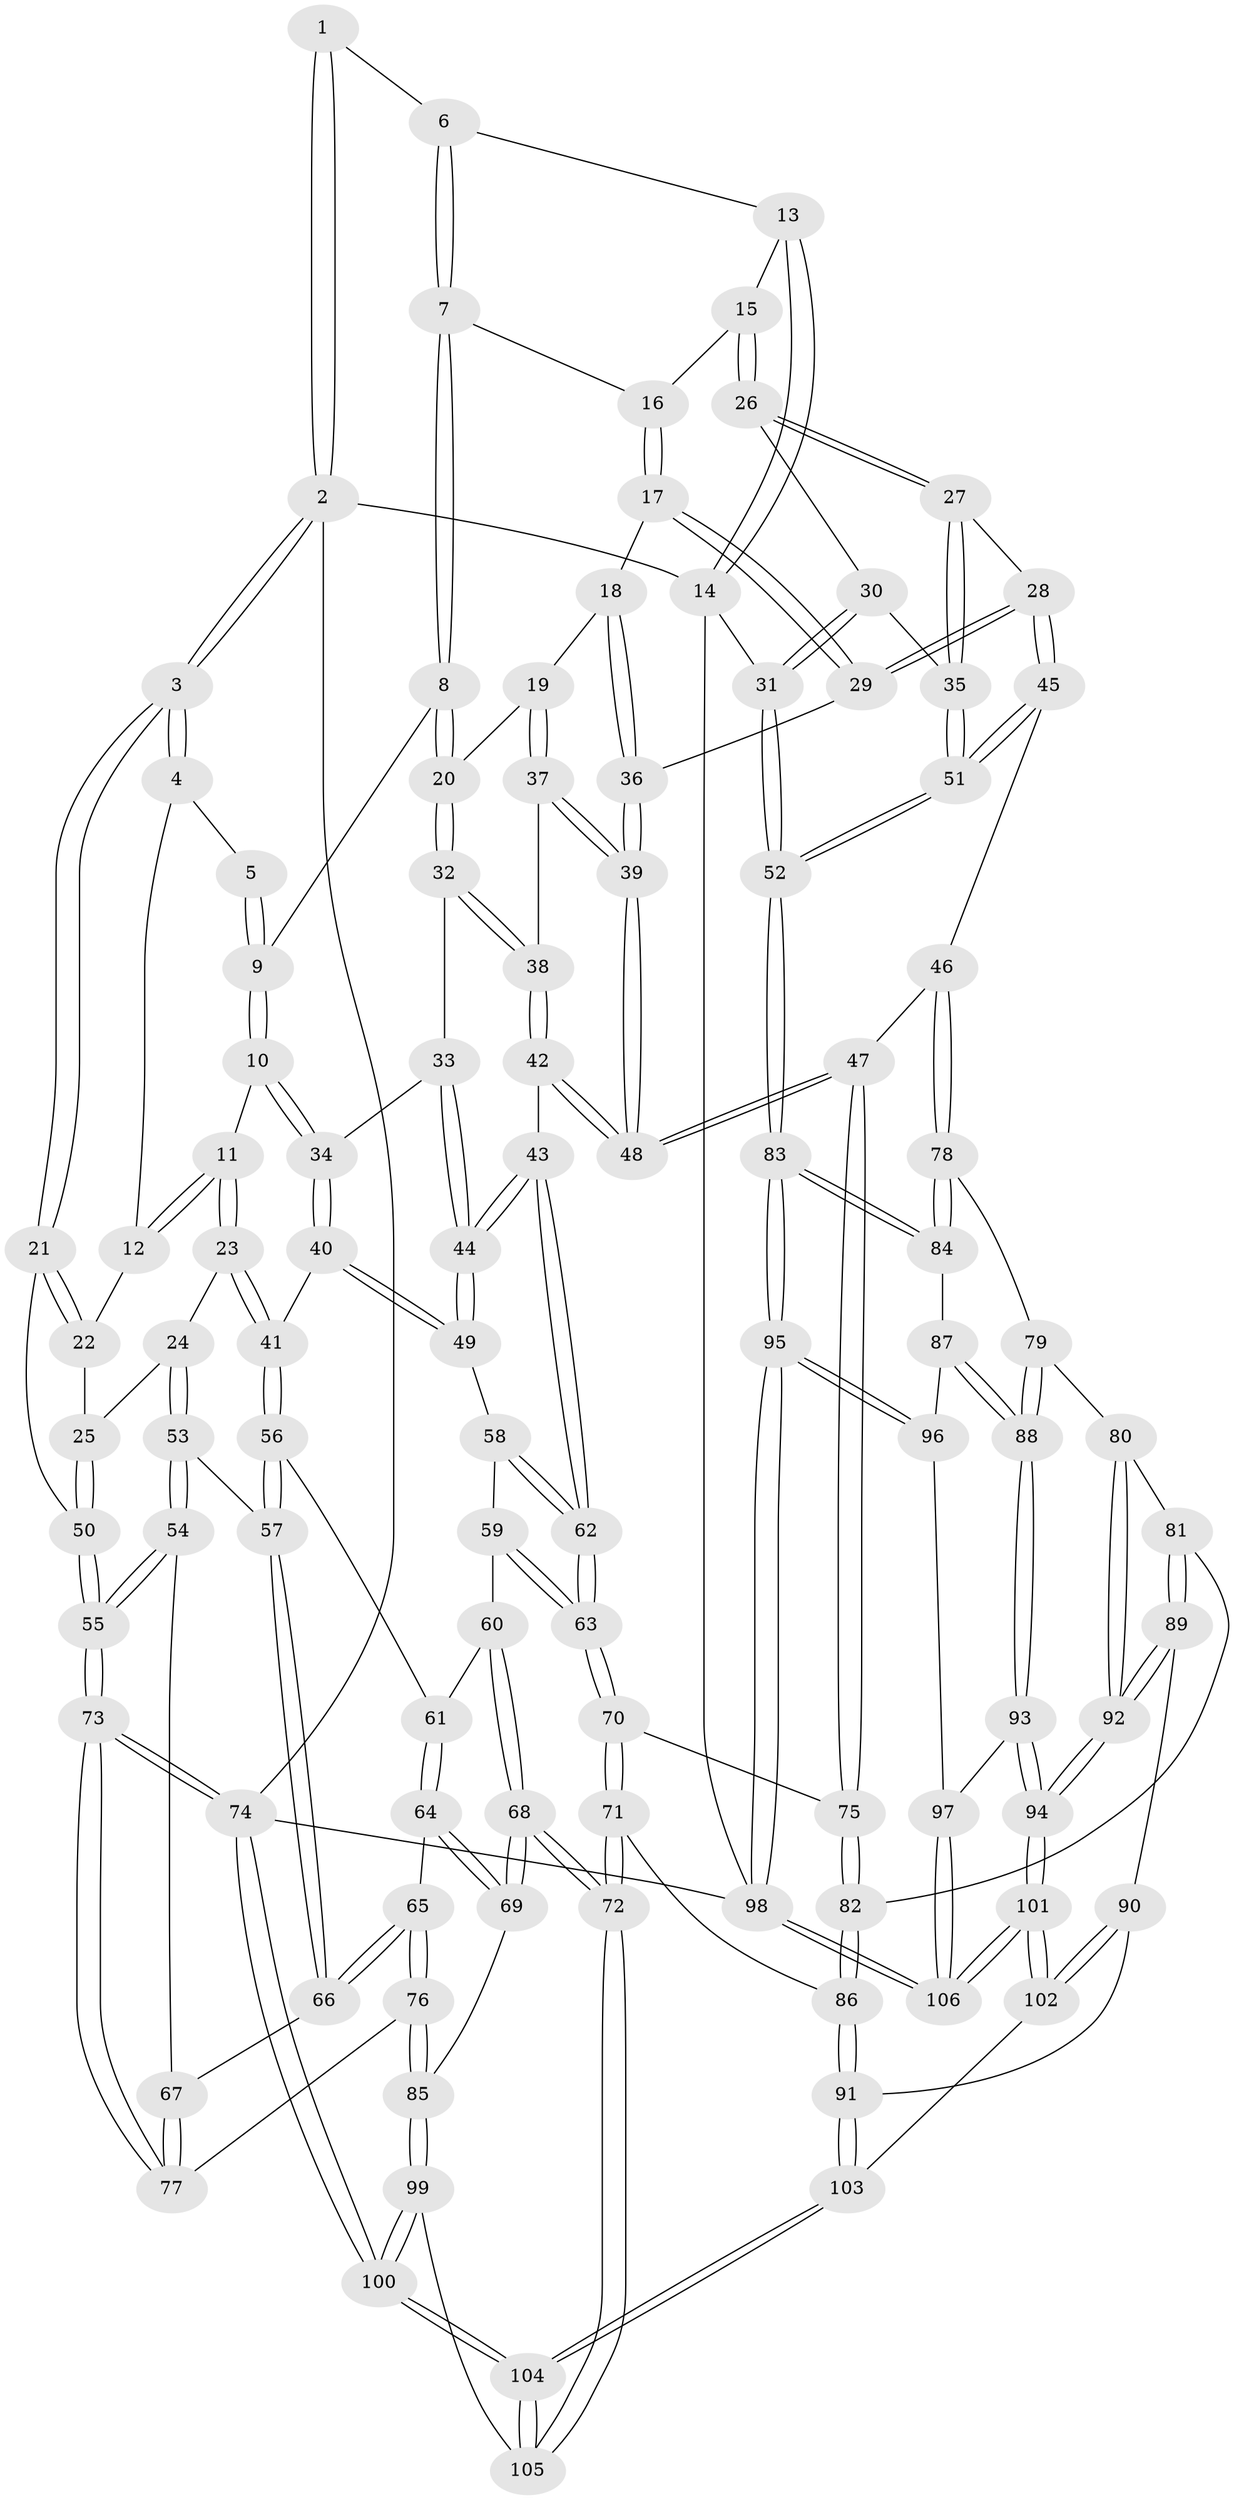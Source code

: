 // Generated by graph-tools (version 1.1) at 2025/11/02/27/25 16:11:56]
// undirected, 106 vertices, 262 edges
graph export_dot {
graph [start="1"]
  node [color=gray90,style=filled];
  1 [pos="+0.3656409270456809+0"];
  2 [pos="+0+0"];
  3 [pos="+0+0"];
  4 [pos="+0.19007800161905938+0.11573990602510881"];
  5 [pos="+0.28966650701760527+0.07775725157699259"];
  6 [pos="+0.7104352706022125+0"];
  7 [pos="+0.6743111508686441+0.10273583443913965"];
  8 [pos="+0.638971900468083+0.15951883394936972"];
  9 [pos="+0.3203158166354066+0.11891001015220602"];
  10 [pos="+0.3446242203874301+0.31061104349288565"];
  11 [pos="+0.15237243255782681+0.259326729682463"];
  12 [pos="+0.1330054450624302+0.24474709383175372"];
  13 [pos="+0.8222944736513633+0"];
  14 [pos="+1+0"];
  15 [pos="+0.9732549008143344+0.27135009201896254"];
  16 [pos="+0.8790430820865797+0.25506720369426306"];
  17 [pos="+0.8402807229944531+0.365376848699597"];
  18 [pos="+0.7035991410002727+0.3165823395202003"];
  19 [pos="+0.6321627080544173+0.2447839327054724"];
  20 [pos="+0.6181110283195839+0.21946280163566964"];
  21 [pos="+0+0.02079635832483203"];
  22 [pos="+0.11553434114034361+0.24760742534866462"];
  23 [pos="+0.17689924979293956+0.42789662963290753"];
  24 [pos="+0.09696581290651171+0.4720500715595765"];
  25 [pos="+0.027509632138635137+0.4256785549708668"];
  26 [pos="+1+0.2802766492641721"];
  27 [pos="+0.891573207314007+0.44312655925243905"];
  28 [pos="+0.8839119728781565+0.4435389904702367"];
  29 [pos="+0.8552331111096911+0.4224068436203513"];
  30 [pos="+1+0.2777319506305584"];
  31 [pos="+1+0.21656838922351027"];
  32 [pos="+0.5014178858238367+0.3113564266669168"];
  33 [pos="+0.4691891290482151+0.3332667919362044"];
  34 [pos="+0.37506571337025335+0.34346324233987247"];
  35 [pos="+0.9662045561917486+0.4879336896692257"];
  36 [pos="+0.7655709769477316+0.4311632946791971"];
  37 [pos="+0.6344567109027811+0.26191886439099976"];
  38 [pos="+0.6188223167211099+0.4748593417584843"];
  39 [pos="+0.6987785526845189+0.5370083295872787"];
  40 [pos="+0.31844226628237543+0.43919982491192694"];
  41 [pos="+0.31325071620694384+0.44399083413959894"];
  42 [pos="+0.6391453507406346+0.5742277846173985"];
  43 [pos="+0.5641994636393872+0.5668428251928047"];
  44 [pos="+0.529612120487393+0.526930955603231"];
  45 [pos="+0.7841464286371852+0.6277121296454826"];
  46 [pos="+0.7509682319975683+0.6411449863674257"];
  47 [pos="+0.7090626707844903+0.6146363021120255"];
  48 [pos="+0.6858973212243427+0.5884707862943325"];
  49 [pos="+0.4259347549083722+0.5346006081526935"];
  50 [pos="+0+0.43328706264650235"];
  51 [pos="+1+0.6336081221233612"];
  52 [pos="+1+0.6546213846715424"];
  53 [pos="+0.10149160170489079+0.4958864290574021"];
  54 [pos="+0+0.6634014270758556"];
  55 [pos="+0+0.6908220406723126"];
  56 [pos="+0.2811734058746293+0.566329098090393"];
  57 [pos="+0.16870693073724938+0.5874957068932646"];
  58 [pos="+0.41528866017681715+0.5645251449001603"];
  59 [pos="+0.3678589669611262+0.6099478970318181"];
  60 [pos="+0.34383933378349946+0.6085566676399627"];
  61 [pos="+0.2834445597727072+0.5698228976256017"];
  62 [pos="+0.49738602329525755+0.6357590378344412"];
  63 [pos="+0.47270955087764926+0.6712752488672535"];
  64 [pos="+0.2757261715562912+0.6166718896668825"];
  65 [pos="+0.22625134822547413+0.7390657201164427"];
  66 [pos="+0.13611313420840174+0.6541356701246499"];
  67 [pos="+0.07759467151489313+0.67930350114666"];
  68 [pos="+0.3515902861222795+0.8285052267945983"];
  69 [pos="+0.3509163473797035+0.8284559241753766"];
  70 [pos="+0.4670870453442866+0.7317272441291712"];
  71 [pos="+0.39174080209997675+0.8169355613555412"];
  72 [pos="+0.3524526483707538+0.8287656140371078"];
  73 [pos="+0+1"];
  74 [pos="+0+1"];
  75 [pos="+0.5609515399297899+0.7500411170469714"];
  76 [pos="+0.2546164050694213+0.8042216797918232"];
  77 [pos="+0.12526620225665136+0.8454583743394177"];
  78 [pos="+0.7578981784670987+0.7074491726975278"];
  79 [pos="+0.7462748929948075+0.7460403846918539"];
  80 [pos="+0.6979502747949601+0.8118535741766805"];
  81 [pos="+0.6264462308171335+0.8283803358651775"];
  82 [pos="+0.6106586362737816+0.8262941139075253"];
  83 [pos="+1+0.7048927724656675"];
  84 [pos="+0.9344892533651429+0.8090348582664487"];
  85 [pos="+0.32541175624919794+0.8288807154887045"];
  86 [pos="+0.5238224780597142+0.889557882299364"];
  87 [pos="+0.9023312520727617+0.8586524017745182"];
  88 [pos="+0.8381204193674764+0.8858338215155576"];
  89 [pos="+0.632780237167189+0.9268525259150807"];
  90 [pos="+0.6296308894143984+0.9291680190195941"];
  91 [pos="+0.5313528824545203+0.9128226664859218"];
  92 [pos="+0.731227048660528+0.9370582976950964"];
  93 [pos="+0.8256207479563562+0.908579256567892"];
  94 [pos="+0.7436794553156412+0.9531762659619049"];
  95 [pos="+1+1"];
  96 [pos="+0.9228414924594665+0.9059422937625927"];
  97 [pos="+0.8811125455387784+0.9729328271792379"];
  98 [pos="+1+1"];
  99 [pos="+0.07862974626854237+1"];
  100 [pos="+0+1"];
  101 [pos="+0.7202093368432835+1"];
  102 [pos="+0.5521214647456699+1"];
  103 [pos="+0.5219271701366163+1"];
  104 [pos="+0.459873774124981+1"];
  105 [pos="+0.36744238120587364+0.9117642537532504"];
  106 [pos="+1+1"];
  1 -- 2;
  1 -- 2;
  1 -- 6;
  2 -- 3;
  2 -- 3;
  2 -- 14;
  2 -- 74;
  3 -- 4;
  3 -- 4;
  3 -- 21;
  3 -- 21;
  4 -- 5;
  4 -- 12;
  5 -- 9;
  5 -- 9;
  6 -- 7;
  6 -- 7;
  6 -- 13;
  7 -- 8;
  7 -- 8;
  7 -- 16;
  8 -- 9;
  8 -- 20;
  8 -- 20;
  9 -- 10;
  9 -- 10;
  10 -- 11;
  10 -- 34;
  10 -- 34;
  11 -- 12;
  11 -- 12;
  11 -- 23;
  11 -- 23;
  12 -- 22;
  13 -- 14;
  13 -- 14;
  13 -- 15;
  14 -- 31;
  14 -- 98;
  15 -- 16;
  15 -- 26;
  15 -- 26;
  16 -- 17;
  16 -- 17;
  17 -- 18;
  17 -- 29;
  17 -- 29;
  18 -- 19;
  18 -- 36;
  18 -- 36;
  19 -- 20;
  19 -- 37;
  19 -- 37;
  20 -- 32;
  20 -- 32;
  21 -- 22;
  21 -- 22;
  21 -- 50;
  22 -- 25;
  23 -- 24;
  23 -- 41;
  23 -- 41;
  24 -- 25;
  24 -- 53;
  24 -- 53;
  25 -- 50;
  25 -- 50;
  26 -- 27;
  26 -- 27;
  26 -- 30;
  27 -- 28;
  27 -- 35;
  27 -- 35;
  28 -- 29;
  28 -- 29;
  28 -- 45;
  28 -- 45;
  29 -- 36;
  30 -- 31;
  30 -- 31;
  30 -- 35;
  31 -- 52;
  31 -- 52;
  32 -- 33;
  32 -- 38;
  32 -- 38;
  33 -- 34;
  33 -- 44;
  33 -- 44;
  34 -- 40;
  34 -- 40;
  35 -- 51;
  35 -- 51;
  36 -- 39;
  36 -- 39;
  37 -- 38;
  37 -- 39;
  37 -- 39;
  38 -- 42;
  38 -- 42;
  39 -- 48;
  39 -- 48;
  40 -- 41;
  40 -- 49;
  40 -- 49;
  41 -- 56;
  41 -- 56;
  42 -- 43;
  42 -- 48;
  42 -- 48;
  43 -- 44;
  43 -- 44;
  43 -- 62;
  43 -- 62;
  44 -- 49;
  44 -- 49;
  45 -- 46;
  45 -- 51;
  45 -- 51;
  46 -- 47;
  46 -- 78;
  46 -- 78;
  47 -- 48;
  47 -- 48;
  47 -- 75;
  47 -- 75;
  49 -- 58;
  50 -- 55;
  50 -- 55;
  51 -- 52;
  51 -- 52;
  52 -- 83;
  52 -- 83;
  53 -- 54;
  53 -- 54;
  53 -- 57;
  54 -- 55;
  54 -- 55;
  54 -- 67;
  55 -- 73;
  55 -- 73;
  56 -- 57;
  56 -- 57;
  56 -- 61;
  57 -- 66;
  57 -- 66;
  58 -- 59;
  58 -- 62;
  58 -- 62;
  59 -- 60;
  59 -- 63;
  59 -- 63;
  60 -- 61;
  60 -- 68;
  60 -- 68;
  61 -- 64;
  61 -- 64;
  62 -- 63;
  62 -- 63;
  63 -- 70;
  63 -- 70;
  64 -- 65;
  64 -- 69;
  64 -- 69;
  65 -- 66;
  65 -- 66;
  65 -- 76;
  65 -- 76;
  66 -- 67;
  67 -- 77;
  67 -- 77;
  68 -- 69;
  68 -- 69;
  68 -- 72;
  68 -- 72;
  69 -- 85;
  70 -- 71;
  70 -- 71;
  70 -- 75;
  71 -- 72;
  71 -- 72;
  71 -- 86;
  72 -- 105;
  72 -- 105;
  73 -- 74;
  73 -- 74;
  73 -- 77;
  73 -- 77;
  74 -- 100;
  74 -- 100;
  74 -- 98;
  75 -- 82;
  75 -- 82;
  76 -- 77;
  76 -- 85;
  76 -- 85;
  78 -- 79;
  78 -- 84;
  78 -- 84;
  79 -- 80;
  79 -- 88;
  79 -- 88;
  80 -- 81;
  80 -- 92;
  80 -- 92;
  81 -- 82;
  81 -- 89;
  81 -- 89;
  82 -- 86;
  82 -- 86;
  83 -- 84;
  83 -- 84;
  83 -- 95;
  83 -- 95;
  84 -- 87;
  85 -- 99;
  85 -- 99;
  86 -- 91;
  86 -- 91;
  87 -- 88;
  87 -- 88;
  87 -- 96;
  88 -- 93;
  88 -- 93;
  89 -- 90;
  89 -- 92;
  89 -- 92;
  90 -- 91;
  90 -- 102;
  90 -- 102;
  91 -- 103;
  91 -- 103;
  92 -- 94;
  92 -- 94;
  93 -- 94;
  93 -- 94;
  93 -- 97;
  94 -- 101;
  94 -- 101;
  95 -- 96;
  95 -- 96;
  95 -- 98;
  95 -- 98;
  96 -- 97;
  97 -- 106;
  97 -- 106;
  98 -- 106;
  98 -- 106;
  99 -- 100;
  99 -- 100;
  99 -- 105;
  100 -- 104;
  100 -- 104;
  101 -- 102;
  101 -- 102;
  101 -- 106;
  101 -- 106;
  102 -- 103;
  103 -- 104;
  103 -- 104;
  104 -- 105;
  104 -- 105;
}
